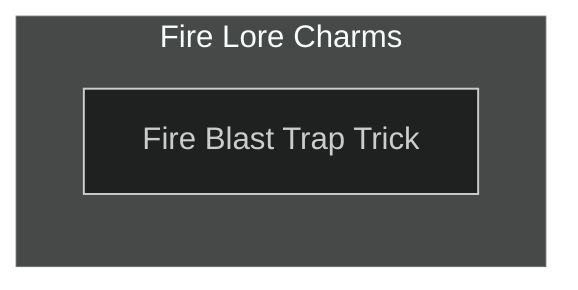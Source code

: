 ---
config:
  theme: dark
---
flowchart TD

    %% described in Storyteller's Companion
    subgraph fire_lore[Fire Lore Charms]
        direction TB

        fire_blast_trap_trick[Fire Blast Trap Trick]
        click fire_blast_trap_trick callback "
        Fire Blast Trap Trick<br>
        <br>
        Cost: 1 mote<br>
        Duration: Until triggered<br>
        Type: Simple<br>
        Minimum Lore: 3<br>
        Minimum Essence: 2<br>
        Prerequisite Charms: None<br>
        <br>
        This peculiar Charm finds use among Dragon-Bloods
        who worry about thieves. It takes a clever hand, though, to
        trap a fire inside a box, jar or bottle so that it can't go out.
        The Dynast must place a bit of fuel inside the container —
        firedust from the far south works best — set it on fire, then
        slap the lid shut and seal it just right. When someone opens
        the container, the captive fire explodes, much larger and
        hotter from anger at being trapped. A typical use for the
        fire trap is to rig it inside a trunk or cupboard so that anyone
        who opens it the wrong way pops open the hidden container
        and set off the trap.<br>
        Like most Charms with long-term effects, the fire trap
        &quot;ties up&quot; the mote of Essence used to set it up. For this
        reason, the Aspects of Fire do not manufacture fire traps by
        the dozen. Creating a fire trap takes just a minute, but the
        trap itself can last indefinitely. The trap lasts even after its
        creator's death, if she never reclaimed its Essence. The fire
        trap's explosion has a three-foot radius. The player rolls
        Dexterity + Lore. As well as causing a flash and loud bang,
        for each success the player rolls, the trap does a number of
        points of lethal damage equal to the Essence of the Exalted
        who set the trap, soaked normally. Obviously, fire traps are
        unsuitable for guarding anything that flame could destroy.<br>
        Cascade Charms:<br>
        • The Fire Blast Trap Trick needs few improvements.
        One possibility is an improved fire trap whose flame fills a
        larger area.
        "

    end